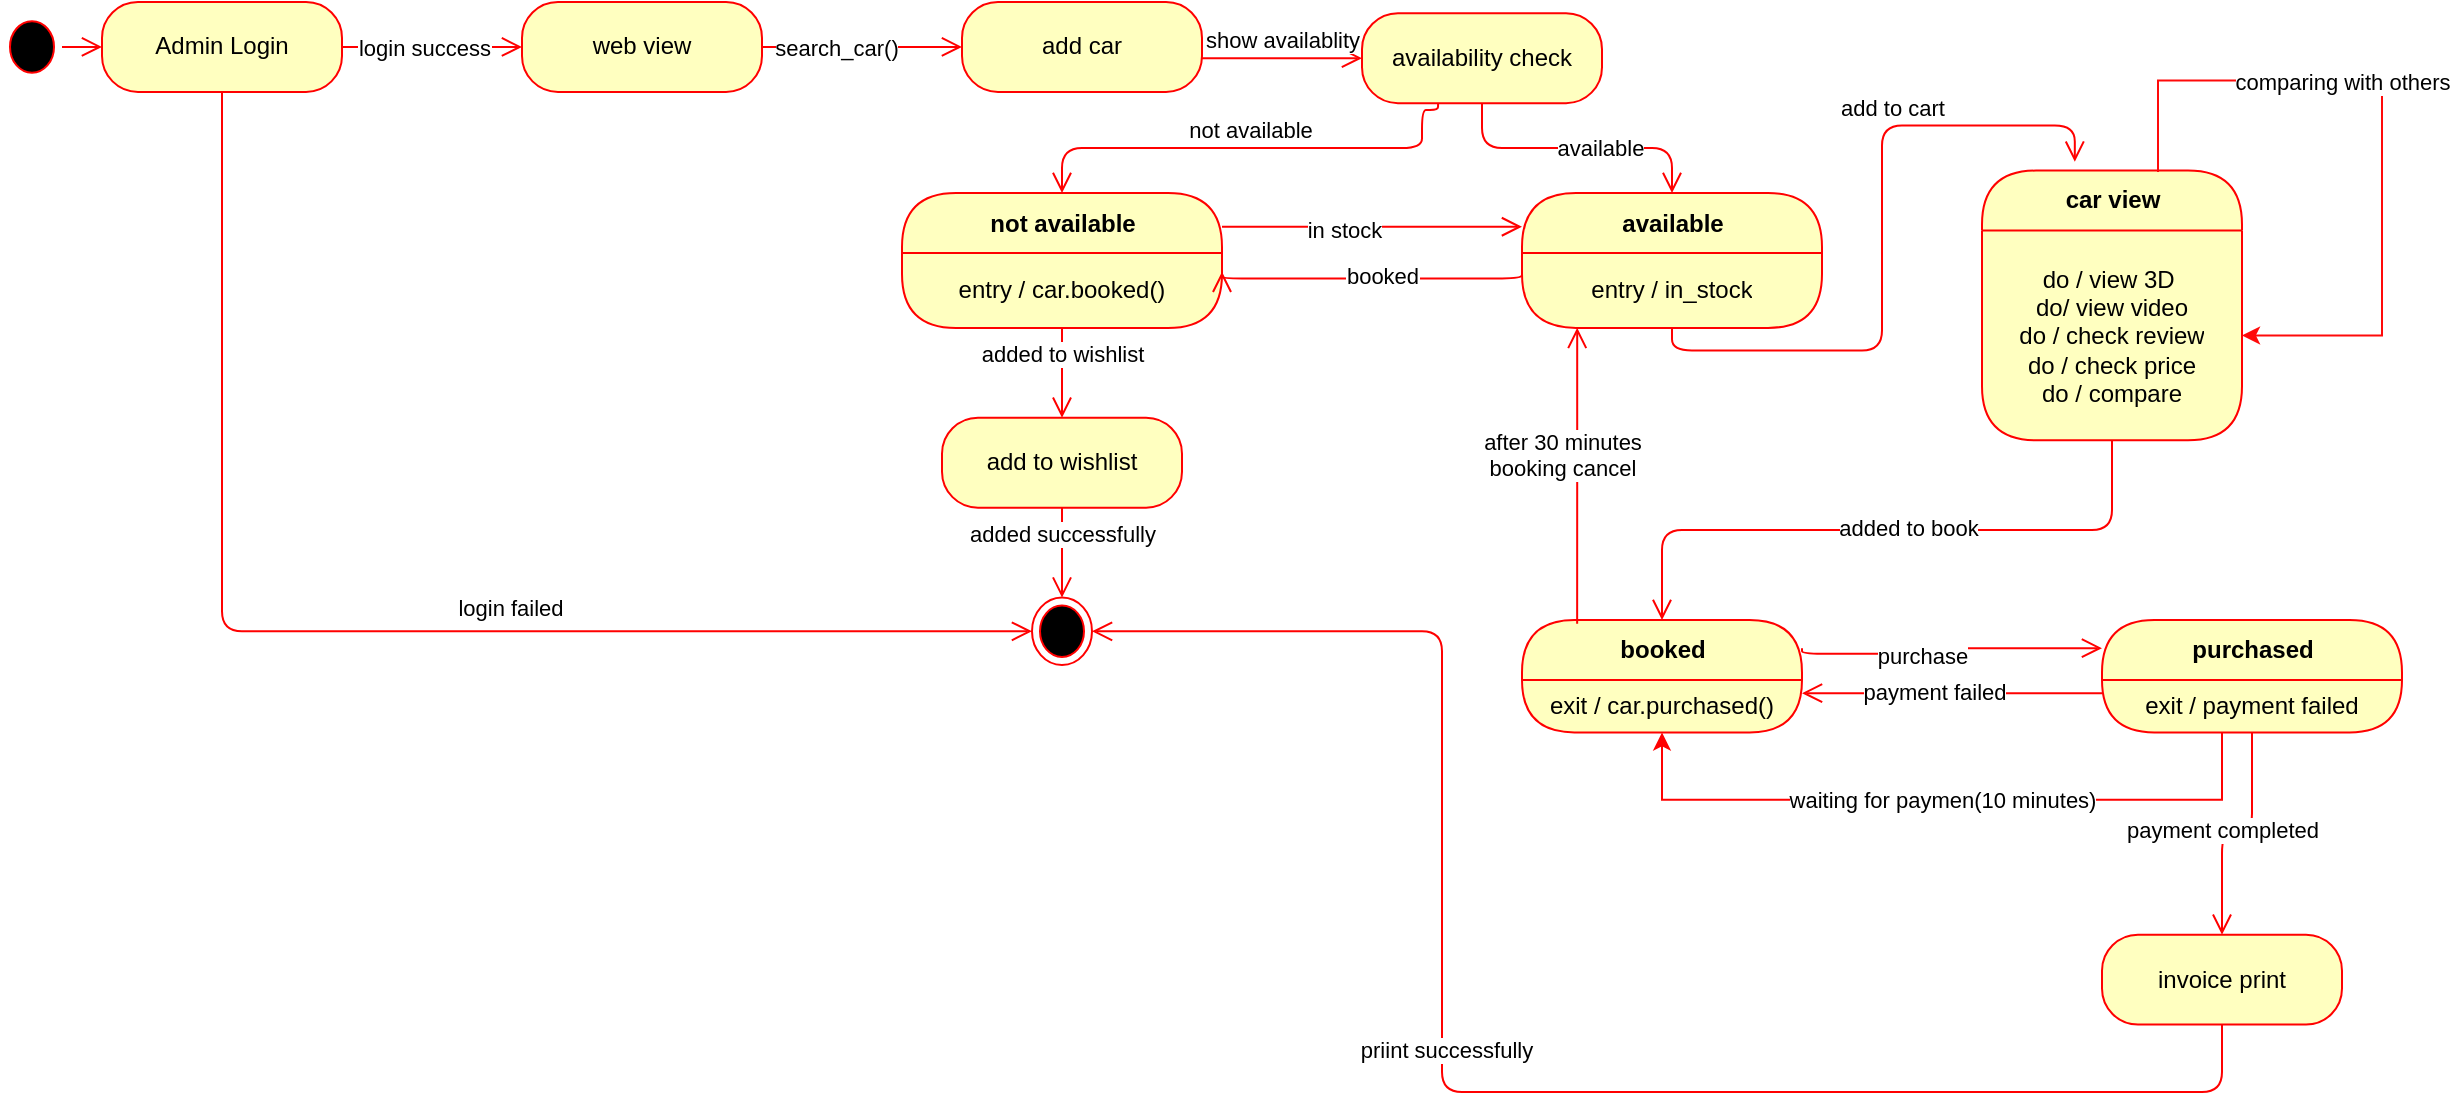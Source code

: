 <mxfile version="14.5.1" type="device"><diagram id="LEn5sYoufvTNr06Agejc" name="Page-1"><mxGraphModel dx="1264" dy="601" grid="1" gridSize="10" guides="1" tooltips="1" connect="1" arrows="1" fold="1" page="1" pageScale="1" pageWidth="850" pageHeight="1100" math="0" shadow="0"><root><mxCell id="0"/><mxCell id="1" parent="0"/><mxCell id="ojk-hJ1uTRqgZgVa6LZq-64" value="" style="group" parent="1" vertex="1" connectable="0"><mxGeometry x="50" y="110" width="1200" height="545" as="geometry"/></mxCell><mxCell id="ojk-hJ1uTRqgZgVa6LZq-1" value="" style="ellipse;html=1;shape=startState;fillColor=#000000;strokeColor=#ff0000;" parent="ojk-hJ1uTRqgZgVa6LZq-64" vertex="1"><mxGeometry y="5.619" width="30" height="33.711" as="geometry"/></mxCell><mxCell id="ojk-hJ1uTRqgZgVa6LZq-2" value="" style="edgeStyle=orthogonalEdgeStyle;html=1;verticalAlign=bottom;endArrow=open;endSize=8;strokeColor=#ff0000;entryX=0;entryY=0.5;entryDx=0;entryDy=0;" parent="ojk-hJ1uTRqgZgVa6LZq-64" source="ojk-hJ1uTRqgZgVa6LZq-1" target="ojk-hJ1uTRqgZgVa6LZq-3" edge="1"><mxGeometry relative="1" as="geometry"><mxPoint x="15" y="106.753" as="targetPoint"/></mxGeometry></mxCell><mxCell id="ojk-hJ1uTRqgZgVa6LZq-3" value="Admin Login" style="rounded=1;whiteSpace=wrap;html=1;arcSize=40;fontColor=#000000;fillColor=#ffffc0;strokeColor=#ff0000;" parent="ojk-hJ1uTRqgZgVa6LZq-64" vertex="1"><mxGeometry x="50" width="120" height="44.948" as="geometry"/></mxCell><mxCell id="ojk-hJ1uTRqgZgVa6LZq-4" value="" style="edgeStyle=orthogonalEdgeStyle;html=1;verticalAlign=bottom;endArrow=open;endSize=8;strokeColor=#ff0000;" parent="ojk-hJ1uTRqgZgVa6LZq-64" source="ojk-hJ1uTRqgZgVa6LZq-3" edge="1"><mxGeometry relative="1" as="geometry"><mxPoint x="260" y="22.474" as="targetPoint"/></mxGeometry></mxCell><mxCell id="ojk-hJ1uTRqgZgVa6LZq-10" value="login success" style="edgeLabel;html=1;align=center;verticalAlign=middle;resizable=0;points=[];" parent="ojk-hJ1uTRqgZgVa6LZq-4" vertex="1" connectable="0"><mxGeometry x="-0.389" y="1" relative="1" as="geometry"><mxPoint x="13" y="1" as="offset"/></mxGeometry></mxCell><mxCell id="ojk-hJ1uTRqgZgVa6LZq-6" value="" style="edgeStyle=orthogonalEdgeStyle;html=1;align=left;verticalAlign=bottom;endArrow=open;endSize=8;strokeColor=#ff0000;exitX=0.5;exitY=1;exitDx=0;exitDy=0;entryX=0;entryY=0.5;entryDx=0;entryDy=0;" parent="ojk-hJ1uTRqgZgVa6LZq-64" source="ojk-hJ1uTRqgZgVa6LZq-3" target="ojk-hJ1uTRqgZgVa6LZq-28" edge="1"><mxGeometry x="-1" relative="1" as="geometry"><mxPoint x="110" y="95.515" as="targetPoint"/><mxPoint x="380" y="84.278" as="sourcePoint"/><Array as="points"><mxPoint x="110" y="314.639"/></Array></mxGeometry></mxCell><mxCell id="ojk-hJ1uTRqgZgVa6LZq-13" value="login failed" style="edgeLabel;html=1;align=center;verticalAlign=middle;resizable=0;points=[];" parent="ojk-hJ1uTRqgZgVa6LZq-6" vertex="1" connectable="0"><mxGeometry x="0.227" y="1" relative="1" as="geometry"><mxPoint x="-1" y="-11" as="offset"/></mxGeometry></mxCell><mxCell id="ojk-hJ1uTRqgZgVa6LZq-8" value="web view" style="rounded=1;whiteSpace=wrap;html=1;arcSize=40;fontColor=#000000;fillColor=#ffffc0;strokeColor=#ff0000;" parent="ojk-hJ1uTRqgZgVa6LZq-64" vertex="1"><mxGeometry x="260" width="120" height="44.948" as="geometry"/></mxCell><mxCell id="ojk-hJ1uTRqgZgVa6LZq-9" value="" style="edgeStyle=orthogonalEdgeStyle;html=1;verticalAlign=bottom;endArrow=open;endSize=8;strokeColor=#ff0000;" parent="ojk-hJ1uTRqgZgVa6LZq-64" source="ojk-hJ1uTRqgZgVa6LZq-8" edge="1"><mxGeometry relative="1" as="geometry"><mxPoint x="480" y="22.474" as="targetPoint"/></mxGeometry></mxCell><mxCell id="ojk-hJ1uTRqgZgVa6LZq-16" value="search_car()" style="edgeLabel;html=1;align=center;verticalAlign=middle;resizable=0;points=[];" parent="ojk-hJ1uTRqgZgVa6LZq-9" vertex="1" connectable="0"><mxGeometry x="-0.27" relative="1" as="geometry"><mxPoint as="offset"/></mxGeometry></mxCell><mxCell id="ojk-hJ1uTRqgZgVa6LZq-14" value="add car" style="rounded=1;whiteSpace=wrap;html=1;arcSize=40;fontColor=#000000;fillColor=#ffffc0;strokeColor=#ff0000;" parent="ojk-hJ1uTRqgZgVa6LZq-64" vertex="1"><mxGeometry x="480" width="120" height="44.948" as="geometry"/></mxCell><mxCell id="ojk-hJ1uTRqgZgVa6LZq-15" value="show availablity" style="edgeStyle=orthogonalEdgeStyle;html=1;verticalAlign=bottom;endArrow=open;endSize=8;strokeColor=#ff0000;entryX=0;entryY=0.5;entryDx=0;entryDy=0;" parent="ojk-hJ1uTRqgZgVa6LZq-64" source="ojk-hJ1uTRqgZgVa6LZq-14" target="ojk-hJ1uTRqgZgVa6LZq-59" edge="1"><mxGeometry relative="1" as="geometry"><mxPoint x="540" y="112.371" as="targetPoint"/><Array as="points"><mxPoint x="540" y="28.093"/></Array></mxGeometry></mxCell><mxCell id="ojk-hJ1uTRqgZgVa6LZq-17" value="not available" style="swimlane;html=1;fontStyle=1;align=center;verticalAlign=middle;childLayout=stackLayout;horizontal=1;startSize=30;horizontalStack=0;resizeParent=0;resizeLast=1;container=0;fontColor=#000000;collapsible=0;rounded=1;arcSize=30;strokeColor=#ff0000;fillColor=#ffffc0;swimlaneFillColor=#ffffc0;dropTarget=0;" parent="ojk-hJ1uTRqgZgVa6LZq-64" vertex="1"><mxGeometry x="450" y="95.515" width="160" height="67.423" as="geometry"/></mxCell><mxCell id="ojk-hJ1uTRqgZgVa6LZq-18" value="entry / car.booked()" style="text;html=1;strokeColor=none;fillColor=none;align=center;verticalAlign=middle;spacingLeft=4;spacingRight=4;whiteSpace=wrap;overflow=hidden;rotatable=0;fontColor=#000000;" parent="ojk-hJ1uTRqgZgVa6LZq-17" vertex="1"><mxGeometry y="30" width="160" height="37.423" as="geometry"/></mxCell><mxCell id="ojk-hJ1uTRqgZgVa6LZq-21" value="" style="edgeStyle=orthogonalEdgeStyle;html=1;verticalAlign=bottom;endArrow=open;endSize=8;strokeColor=#ff0000;" parent="ojk-hJ1uTRqgZgVa6LZq-64" source="ojk-hJ1uTRqgZgVa6LZq-19" edge="1"><mxGeometry relative="1" as="geometry"><mxPoint x="760" y="151.701" as="targetPoint"/><mxPoint x="620" y="134.845" as="sourcePoint"/><Array as="points"><mxPoint x="870" y="134.845"/><mxPoint x="870" y="134.845"/></Array></mxGeometry></mxCell><mxCell id="ojk-hJ1uTRqgZgVa6LZq-23" value="booked" style="edgeStyle=orthogonalEdgeStyle;html=1;verticalAlign=bottom;endArrow=open;endSize=8;strokeColor=#ff0000;entryX=1;entryY=0.25;entryDx=0;entryDy=0;exitX=0;exitY=0.25;exitDx=0;exitDy=0;" parent="ojk-hJ1uTRqgZgVa6LZq-64" source="ojk-hJ1uTRqgZgVa6LZq-20" target="ojk-hJ1uTRqgZgVa6LZq-18" edge="1"><mxGeometry x="-0.067" y="8" relative="1" as="geometry"><mxPoint x="545" y="353.969" as="targetPoint"/><mxPoint x="545" y="286.546" as="sourcePoint"/><Array as="points"><mxPoint x="690" y="138.216"/><mxPoint x="690" y="138.216"/></Array><mxPoint as="offset"/></mxGeometry></mxCell><mxCell id="ojk-hJ1uTRqgZgVa6LZq-19" value="available" style="swimlane;html=1;fontStyle=1;align=center;verticalAlign=middle;childLayout=stackLayout;horizontal=1;startSize=30;horizontalStack=0;resizeParent=0;resizeLast=1;container=0;fontColor=#000000;collapsible=0;rounded=1;arcSize=30;strokeColor=#ff0000;fillColor=#ffffc0;swimlaneFillColor=#ffffc0;dropTarget=0;" parent="ojk-hJ1uTRqgZgVa6LZq-64" vertex="1"><mxGeometry x="760" y="95.515" width="150" height="67.423" as="geometry"/></mxCell><mxCell id="ojk-hJ1uTRqgZgVa6LZq-20" value="entry / in_stock" style="text;html=1;strokeColor=none;fillColor=none;align=center;verticalAlign=middle;spacingLeft=4;spacingRight=4;whiteSpace=wrap;overflow=hidden;rotatable=0;fontColor=#000000;" parent="ojk-hJ1uTRqgZgVa6LZq-19" vertex="1"><mxGeometry y="30" width="150" height="37.423" as="geometry"/></mxCell><mxCell id="ojk-hJ1uTRqgZgVa6LZq-24" value="" style="edgeStyle=orthogonalEdgeStyle;html=1;verticalAlign=bottom;endArrow=open;endSize=8;strokeColor=#ff0000;entryX=0;entryY=0.25;entryDx=0;entryDy=0;exitX=1;exitY=0.25;exitDx=0;exitDy=0;" parent="ojk-hJ1uTRqgZgVa6LZq-64" source="ojk-hJ1uTRqgZgVa6LZq-17" target="ojk-hJ1uTRqgZgVa6LZq-19" edge="1"><mxGeometry relative="1" as="geometry"><mxPoint x="950" y="134.845" as="targetPoint"/><mxPoint x="620" y="134.845" as="sourcePoint"/><Array as="points"/></mxGeometry></mxCell><mxCell id="ojk-hJ1uTRqgZgVa6LZq-32" value="in stock" style="edgeLabel;html=1;align=center;verticalAlign=middle;resizable=0;points=[];" parent="ojk-hJ1uTRqgZgVa6LZq-24" vertex="1" connectable="0"><mxGeometry x="-0.189" y="-1" relative="1" as="geometry"><mxPoint as="offset"/></mxGeometry></mxCell><mxCell id="ojk-hJ1uTRqgZgVa6LZq-25" value="add to wishlist" style="rounded=1;whiteSpace=wrap;html=1;arcSize=40;fontColor=#000000;fillColor=#ffffc0;strokeColor=#ff0000;" parent="ojk-hJ1uTRqgZgVa6LZq-64" vertex="1"><mxGeometry x="470" y="207.887" width="120" height="44.948" as="geometry"/></mxCell><mxCell id="ojk-hJ1uTRqgZgVa6LZq-26" value="added to wishlist" style="edgeStyle=orthogonalEdgeStyle;html=1;verticalAlign=bottom;endArrow=open;endSize=8;strokeColor=#ff0000;exitX=0.5;exitY=1;exitDx=0;exitDy=0;" parent="ojk-hJ1uTRqgZgVa6LZq-64" source="ojk-hJ1uTRqgZgVa6LZq-18" target="ojk-hJ1uTRqgZgVa6LZq-25" edge="1"><mxGeometry relative="1" as="geometry"><mxPoint x="540" y="284.299" as="targetPoint"/><mxPoint as="offset"/></mxGeometry></mxCell><mxCell id="ojk-hJ1uTRqgZgVa6LZq-28" value="" style="ellipse;html=1;shape=endState;fillColor=#000000;strokeColor=#ff0000;" parent="ojk-hJ1uTRqgZgVa6LZq-64" vertex="1"><mxGeometry x="515" y="297.784" width="30" height="33.711" as="geometry"/></mxCell><mxCell id="ojk-hJ1uTRqgZgVa6LZq-29" value="added successfully" style="edgeStyle=orthogonalEdgeStyle;html=1;verticalAlign=bottom;endArrow=open;endSize=8;strokeColor=#ff0000;exitX=0.5;exitY=1;exitDx=0;exitDy=0;entryX=0.5;entryY=0;entryDx=0;entryDy=0;" parent="ojk-hJ1uTRqgZgVa6LZq-64" source="ojk-hJ1uTRqgZgVa6LZq-25" target="ojk-hJ1uTRqgZgVa6LZq-28" edge="1"><mxGeometry relative="1" as="geometry"><mxPoint x="550" y="129.227" as="targetPoint"/><mxPoint x="550" y="56.186" as="sourcePoint"/></mxGeometry></mxCell><mxCell id="ojk-hJ1uTRqgZgVa6LZq-35" value="add to cart" style="edgeStyle=orthogonalEdgeStyle;html=1;verticalAlign=bottom;endArrow=open;endSize=8;strokeColor=#ff0000;exitX=0.5;exitY=1;exitDx=0;exitDy=0;entryX=0.357;entryY=-0.033;entryDx=0;entryDy=0;entryPerimeter=0;" parent="ojk-hJ1uTRqgZgVa6LZq-64" source="ojk-hJ1uTRqgZgVa6LZq-20" target="ojk-hJ1uTRqgZgVa6LZq-50" edge="1"><mxGeometry x="0.364" relative="1" as="geometry"><mxPoint x="840" y="207.887" as="targetPoint"/><mxPoint x="540" y="264.072" as="sourcePoint"/><Array as="points"><mxPoint x="835" y="174.175"/><mxPoint x="940" y="174.175"/><mxPoint x="940" y="61.804"/><mxPoint x="1036" y="61.804"/></Array><mxPoint as="offset"/></mxGeometry></mxCell><mxCell id="ojk-hJ1uTRqgZgVa6LZq-38" value="booked" style="swimlane;html=1;fontStyle=1;align=center;verticalAlign=middle;childLayout=stackLayout;horizontal=1;startSize=30;horizontalStack=0;resizeParent=0;resizeLast=1;container=0;fontColor=#000000;collapsible=0;rounded=1;arcSize=30;strokeColor=#ff0000;fillColor=#ffffc0;swimlaneFillColor=#ffffc0;dropTarget=0;" parent="ojk-hJ1uTRqgZgVa6LZq-64" vertex="1"><mxGeometry x="760" y="309.021" width="140" height="56.186" as="geometry"/></mxCell><mxCell id="ojk-hJ1uTRqgZgVa6LZq-39" value="exit / car.purchased()" style="text;html=1;strokeColor=none;fillColor=none;align=center;verticalAlign=middle;spacingLeft=4;spacingRight=4;whiteSpace=wrap;overflow=hidden;rotatable=0;fontColor=#000000;" parent="ojk-hJ1uTRqgZgVa6LZq-38" vertex="1"><mxGeometry y="30" width="140" height="26.186" as="geometry"/></mxCell><mxCell id="ojk-hJ1uTRqgZgVa6LZq-40" value="purchased" style="swimlane;html=1;fontStyle=1;align=center;verticalAlign=middle;childLayout=stackLayout;horizontal=1;startSize=30;horizontalStack=0;resizeParent=0;resizeLast=1;container=0;fontColor=#000000;collapsible=0;rounded=1;arcSize=30;strokeColor=#ff0000;fillColor=#ffffc0;swimlaneFillColor=#ffffc0;dropTarget=0;" parent="ojk-hJ1uTRqgZgVa6LZq-64" vertex="1"><mxGeometry x="1050" y="309.021" width="150" height="56.186" as="geometry"/></mxCell><mxCell id="ojk-hJ1uTRqgZgVa6LZq-41" value="exit / payment failed" style="text;html=1;strokeColor=none;fillColor=none;align=center;verticalAlign=middle;spacingLeft=4;spacingRight=4;whiteSpace=wrap;overflow=hidden;rotatable=0;fontColor=#000000;" parent="ojk-hJ1uTRqgZgVa6LZq-40" vertex="1"><mxGeometry y="30" width="150" height="26.186" as="geometry"/></mxCell><mxCell id="ojk-hJ1uTRqgZgVa6LZq-42" value="" style="edgeStyle=orthogonalEdgeStyle;html=1;verticalAlign=bottom;endArrow=open;endSize=8;strokeColor=#ff0000;entryX=0;entryY=0.25;entryDx=0;entryDy=0;exitX=1;exitY=0.25;exitDx=0;exitDy=0;" parent="ojk-hJ1uTRqgZgVa6LZq-64" source="ojk-hJ1uTRqgZgVa6LZq-38" target="ojk-hJ1uTRqgZgVa6LZq-40" edge="1"><mxGeometry relative="1" as="geometry"><mxPoint x="770" y="123.608" as="targetPoint"/><mxPoint x="620" y="123.608" as="sourcePoint"/><Array as="points"><mxPoint x="900" y="325.876"/><mxPoint x="970" y="325.876"/><mxPoint x="970" y="323.629"/></Array></mxGeometry></mxCell><mxCell id="ojk-hJ1uTRqgZgVa6LZq-43" value="purchase" style="edgeLabel;html=1;align=center;verticalAlign=middle;resizable=0;points=[];" parent="ojk-hJ1uTRqgZgVa6LZq-42" vertex="1" connectable="0"><mxGeometry x="-0.189" y="-1" relative="1" as="geometry"><mxPoint as="offset"/></mxGeometry></mxCell><mxCell id="ojk-hJ1uTRqgZgVa6LZq-44" value="" style="edgeStyle=orthogonalEdgeStyle;html=1;verticalAlign=bottom;endArrow=open;endSize=8;strokeColor=#ff0000;entryX=1;entryY=0.25;entryDx=0;entryDy=0;exitX=0;exitY=0.25;exitDx=0;exitDy=0;exitPerimeter=0;" parent="ojk-hJ1uTRqgZgVa6LZq-64" source="ojk-hJ1uTRqgZgVa6LZq-41" target="ojk-hJ1uTRqgZgVa6LZq-39" edge="1"><mxGeometry relative="1" as="geometry"><mxPoint x="620" y="148.892" as="targetPoint"/><mxPoint x="770" y="148.892" as="sourcePoint"/><Array as="points"/></mxGeometry></mxCell><mxCell id="ojk-hJ1uTRqgZgVa6LZq-45" value="payment failed" style="edgeLabel;html=1;align=center;verticalAlign=middle;resizable=0;points=[];" parent="ojk-hJ1uTRqgZgVa6LZq-44" vertex="1" connectable="0"><mxGeometry x="0.222" y="-1" relative="1" as="geometry"><mxPoint x="7" as="offset"/></mxGeometry></mxCell><mxCell id="ojk-hJ1uTRqgZgVa6LZq-46" value="waiting for paymen(10 minutes)" style="edgeStyle=orthogonalEdgeStyle;rounded=0;orthogonalLoop=1;jettySize=auto;html=1;entryX=0.5;entryY=1;entryDx=0;entryDy=0;strokeColor=#FF0000;" parent="ojk-hJ1uTRqgZgVa6LZq-64" source="ojk-hJ1uTRqgZgVa6LZq-41" target="ojk-hJ1uTRqgZgVa6LZq-39" edge="1"><mxGeometry relative="1" as="geometry"><Array as="points"><mxPoint x="1110" y="398.918"/><mxPoint x="830" y="398.918"/></Array></mxGeometry></mxCell><mxCell id="ojk-hJ1uTRqgZgVa6LZq-48" value="invoice print" style="rounded=1;whiteSpace=wrap;html=1;arcSize=40;fontColor=#000000;fillColor=#ffffc0;strokeColor=#ff0000;" parent="ojk-hJ1uTRqgZgVa6LZq-64" vertex="1"><mxGeometry x="1050" y="466.34" width="120" height="44.948" as="geometry"/></mxCell><mxCell id="ojk-hJ1uTRqgZgVa6LZq-49" value="payment completed" style="edgeStyle=orthogonalEdgeStyle;html=1;verticalAlign=bottom;endArrow=open;endSize=8;strokeColor=#ff0000;exitX=0.5;exitY=1;exitDx=0;exitDy=0;entryX=0.5;entryY=0;entryDx=0;entryDy=0;" parent="ojk-hJ1uTRqgZgVa6LZq-64" source="ojk-hJ1uTRqgZgVa6LZq-41" target="ojk-hJ1uTRqgZgVa6LZq-48" edge="1"><mxGeometry x="0.25" relative="1" as="geometry"><mxPoint x="1120" y="567.474" as="sourcePoint"/><mxPoint as="offset"/></mxGeometry></mxCell><mxCell id="ojk-hJ1uTRqgZgVa6LZq-50" value="car view" style="swimlane;html=1;fontStyle=1;align=center;verticalAlign=middle;childLayout=stackLayout;horizontal=1;startSize=30;horizontalStack=0;resizeParent=0;resizeLast=1;container=0;fontColor=#000000;collapsible=0;rounded=1;arcSize=30;strokeColor=#ff0000;fillColor=#ffffc0;swimlaneFillColor=#ffffc0;dropTarget=0;" parent="ojk-hJ1uTRqgZgVa6LZq-64" vertex="1"><mxGeometry x="990" y="84.278" width="130" height="134.845" as="geometry"/></mxCell><mxCell id="ojk-hJ1uTRqgZgVa6LZq-51" value="do / view 3D&amp;nbsp;&lt;br&gt;do/ view video&lt;br&gt;do / check review&lt;br&gt;do / check price&lt;br&gt;do / compare" style="text;html=1;strokeColor=none;fillColor=none;align=center;verticalAlign=middle;spacingLeft=4;spacingRight=4;whiteSpace=wrap;overflow=hidden;rotatable=0;fontColor=#000000;" parent="ojk-hJ1uTRqgZgVa6LZq-50" vertex="1"><mxGeometry y="30" width="130" height="104.845" as="geometry"/></mxCell><mxCell id="ojk-hJ1uTRqgZgVa6LZq-53" style="edgeStyle=orthogonalEdgeStyle;rounded=0;orthogonalLoop=1;jettySize=auto;html=1;entryX=1;entryY=0.5;entryDx=0;entryDy=0;exitX=0.677;exitY=0.005;exitDx=0;exitDy=0;exitPerimeter=0;strokeColor=#FF0A0A;" parent="ojk-hJ1uTRqgZgVa6LZq-50" source="ojk-hJ1uTRqgZgVa6LZq-50" target="ojk-hJ1uTRqgZgVa6LZq-51" edge="1"><mxGeometry relative="1" as="geometry"><mxPoint x="320" y="67.423" as="targetPoint"/><Array as="points"><mxPoint x="88" y="-45"/><mxPoint x="200" y="-45"/><mxPoint x="200" y="82"/></Array></mxGeometry></mxCell><mxCell id="ojk-hJ1uTRqgZgVa6LZq-54" value="comparing with others" style="edgeLabel;html=1;align=center;verticalAlign=middle;resizable=0;points=[];" parent="ojk-hJ1uTRqgZgVa6LZq-53" vertex="1" connectable="0"><mxGeometry x="-0.225" relative="1" as="geometry"><mxPoint as="offset"/></mxGeometry></mxCell><mxCell id="ojk-hJ1uTRqgZgVa6LZq-56" value="" style="edgeStyle=orthogonalEdgeStyle;html=1;verticalAlign=bottom;endArrow=open;endSize=8;strokeColor=#ff0000;entryX=1;entryY=0.5;entryDx=0;entryDy=0;exitX=0.5;exitY=1;exitDx=0;exitDy=0;" parent="ojk-hJ1uTRqgZgVa6LZq-64" source="ojk-hJ1uTRqgZgVa6LZq-48" target="ojk-hJ1uTRqgZgVa6LZq-28" edge="1"><mxGeometry relative="1" as="geometry"><mxPoint x="840" y="320.258" as="targetPoint"/><mxPoint x="1170" y="219.124" as="sourcePoint"/><Array as="points"><mxPoint x="1110" y="545"/><mxPoint x="720" y="545"/><mxPoint x="720" y="314.639"/></Array></mxGeometry></mxCell><mxCell id="ojk-hJ1uTRqgZgVa6LZq-63" value="priint successfully" style="edgeLabel;html=1;align=center;verticalAlign=middle;resizable=0;points=[];" parent="ojk-hJ1uTRqgZgVa6LZq-56" vertex="1" connectable="0"><mxGeometry x="0.073" y="-2" relative="1" as="geometry"><mxPoint as="offset"/></mxGeometry></mxCell><mxCell id="ojk-hJ1uTRqgZgVa6LZq-34" value="" style="edgeStyle=orthogonalEdgeStyle;html=1;verticalAlign=bottom;endArrow=open;endSize=8;strokeColor=#ff0000;entryX=0.5;entryY=0;entryDx=0;entryDy=0;exitX=0.5;exitY=1;exitDx=0;exitDy=0;" parent="ojk-hJ1uTRqgZgVa6LZq-64" source="ojk-hJ1uTRqgZgVa6LZq-51" target="ojk-hJ1uTRqgZgVa6LZq-38" edge="1"><mxGeometry relative="1" as="geometry"><mxPoint x="840" y="320.258" as="targetPoint"/><mxPoint x="840" y="252.835" as="sourcePoint"/></mxGeometry></mxCell><mxCell id="ojk-hJ1uTRqgZgVa6LZq-58" value="added to book" style="edgeLabel;html=1;align=center;verticalAlign=middle;resizable=0;points=[];" parent="ojk-hJ1uTRqgZgVa6LZq-34" vertex="1" connectable="0"><mxGeometry x="-0.066" y="-1" relative="1" as="geometry"><mxPoint as="offset"/></mxGeometry></mxCell><mxCell id="ojk-hJ1uTRqgZgVa6LZq-57" value="after 30 minutes &lt;br&gt;booking cancel" style="edgeStyle=orthogonalEdgeStyle;html=1;verticalAlign=bottom;endArrow=open;endSize=8;strokeColor=#ff0000;exitX=0.197;exitY=0.032;exitDx=0;exitDy=0;exitPerimeter=0;" parent="ojk-hJ1uTRqgZgVa6LZq-64" source="ojk-hJ1uTRqgZgVa6LZq-38" target="ojk-hJ1uTRqgZgVa6LZq-20" edge="1"><mxGeometry x="-0.067" y="8" relative="1" as="geometry"><mxPoint x="620" y="148.892" as="targetPoint"/><mxPoint x="770" y="148.892" as="sourcePoint"/><Array as="points"><mxPoint x="788" y="230.361"/><mxPoint x="788" y="230.361"/></Array><mxPoint as="offset"/></mxGeometry></mxCell><mxCell id="ojk-hJ1uTRqgZgVa6LZq-59" value="availability check" style="rounded=1;whiteSpace=wrap;html=1;arcSize=40;fontColor=#000000;fillColor=#ffffc0;strokeColor=#ff0000;" parent="ojk-hJ1uTRqgZgVa6LZq-64" vertex="1"><mxGeometry x="680" y="5.619" width="120" height="44.948" as="geometry"/></mxCell><mxCell id="ojk-hJ1uTRqgZgVa6LZq-60" value="" style="edgeStyle=orthogonalEdgeStyle;html=1;verticalAlign=bottom;endArrow=open;endSize=8;strokeColor=#ff0000;entryX=0.5;entryY=0;entryDx=0;entryDy=0;" parent="ojk-hJ1uTRqgZgVa6LZq-64" source="ojk-hJ1uTRqgZgVa6LZq-59" target="ojk-hJ1uTRqgZgVa6LZq-19" edge="1"><mxGeometry relative="1" as="geometry"><mxPoint x="740" y="117.99" as="targetPoint"/></mxGeometry></mxCell><mxCell id="ojk-hJ1uTRqgZgVa6LZq-62" value="available" style="edgeLabel;html=1;align=center;verticalAlign=middle;resizable=0;points=[];" parent="ojk-hJ1uTRqgZgVa6LZq-60" vertex="1" connectable="0"><mxGeometry x="0.167" relative="1" as="geometry"><mxPoint as="offset"/></mxGeometry></mxCell><mxCell id="ojk-hJ1uTRqgZgVa6LZq-61" value="not available" style="edgeStyle=orthogonalEdgeStyle;html=1;verticalAlign=bottom;endArrow=open;endSize=8;strokeColor=#ff0000;entryX=0.5;entryY=0;entryDx=0;entryDy=0;exitX=0.317;exitY=1.01;exitDx=0;exitDy=0;exitPerimeter=0;" parent="ojk-hJ1uTRqgZgVa6LZq-64" source="ojk-hJ1uTRqgZgVa6LZq-59" target="ojk-hJ1uTRqgZgVa6LZq-17" edge="1"><mxGeometry relative="1" as="geometry"><mxPoint x="845" y="106.753" as="targetPoint"/><mxPoint x="750" y="61.804" as="sourcePoint"/><Array as="points"><mxPoint x="718" y="53.938"/><mxPoint x="710" y="53.938"/><mxPoint x="710" y="73.041"/><mxPoint x="530" y="73.041"/></Array></mxGeometry></mxCell></root></mxGraphModel></diagram></mxfile>